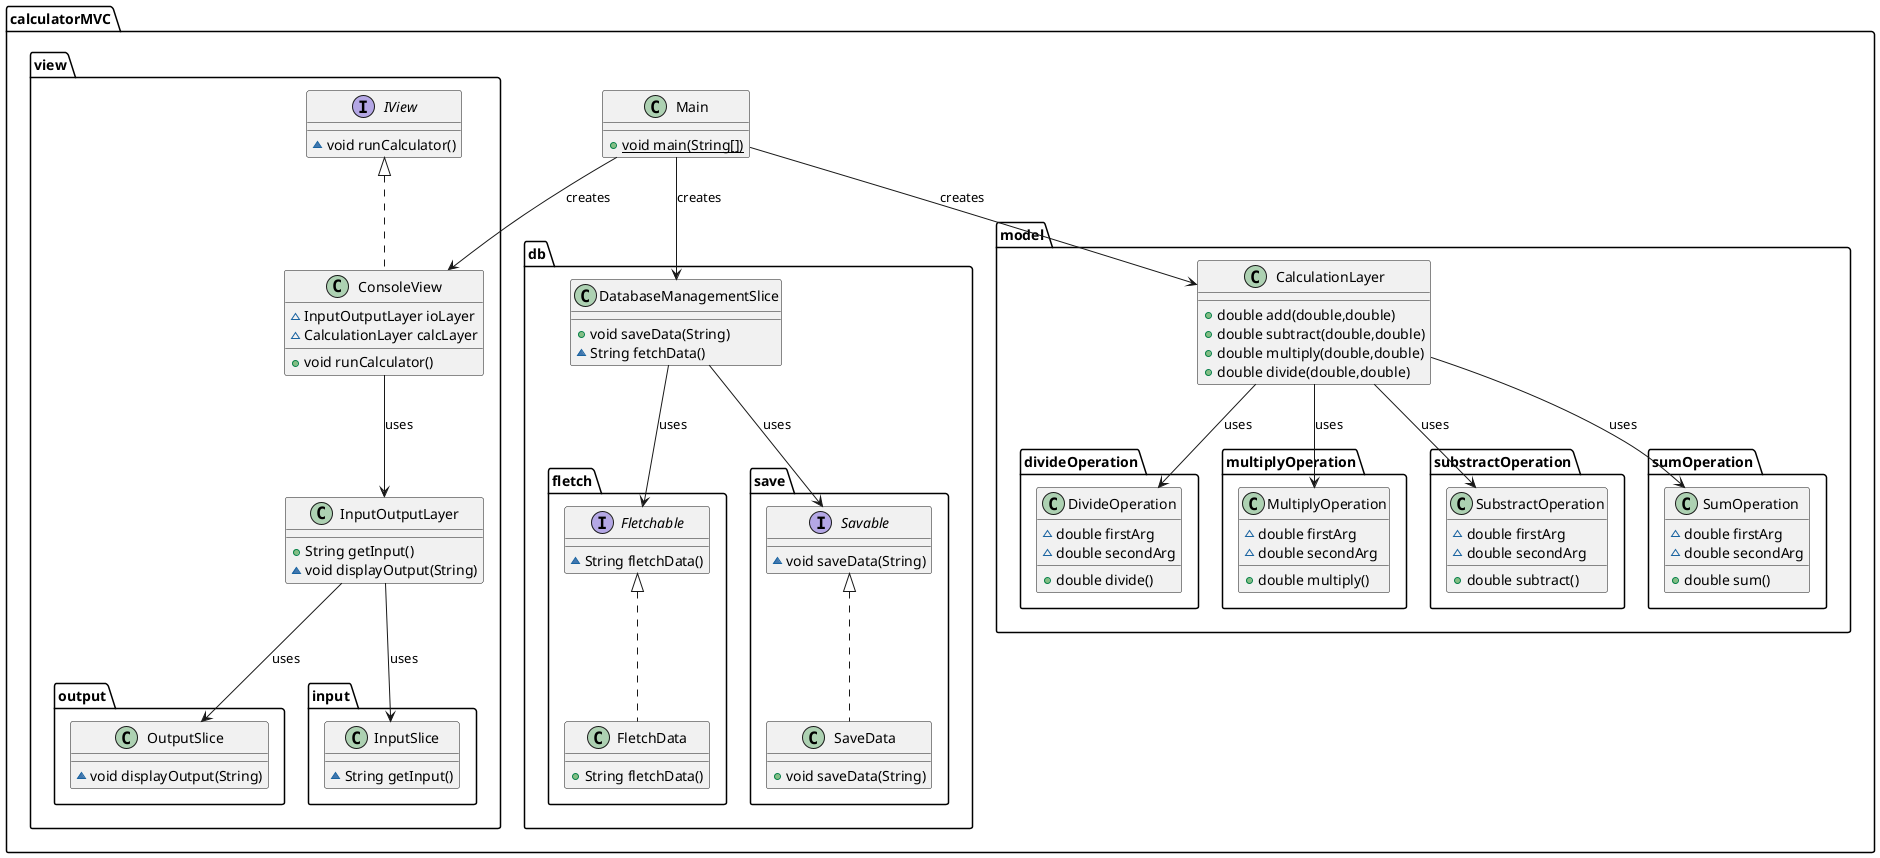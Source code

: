 @startuml
'Вертикальный срез
'класс для извлечения данных из базы данных
class calculatorMVC.db.fletch.FletchData {
+ String fletchData()
}

'Горизонтальный уровень
'класс для ввода и вывода данных
class calculatorMVC.view.InputOutputLayer {
+ String getInput()
~ void displayOutput(String)
}
'Вертикальный срез
'интерфейс для извлечения данных из базы данных
interface calculatorMVC.db.fletch.Fletchable {
~ String fletchData()
}
'Горизонтальный уровень
'класс для реализации консольного интерфейса
class calculatorMVC.view.ConsoleView {
~ InputOutputLayer ioLayer
~ CalculationLayer calcLayer
+ void runCalculator()
}
'Горизонтальный уровень
'класс для вычислений
class calculatorMVC.model.CalculationLayer {
+ double add(double,double)
+ double subtract(double,double)
+ double multiply(double,double)
+ double divide(double,double)
}
'Вертикальный срез
'Класс для вывода данных из консоли
class calculatorMVC.view.output.OutputSlice {
~ void displayOutput(String)
}
'Вертикальный срез
'класс для деления
class calculatorMVC.model.divideOperation.DivideOperation {
~ double firstArg
~ double secondArg
+ double divide()
}
'Вертикальный срез
'класс для сохранения данных в базу данных
class calculatorMVC.db.save.SaveData {
+ void saveData(String)
}
'Вертикальный срез
'класс для умножения
class calculatorMVC.model.multiplyOperation.MultiplyOperation {
~ double firstArg
~ double secondArg
+ double multiply()
}
'Основной класс программы
class calculatorMVC.Main {
+ {static} void main(String[])
}
'Вертикальный срез
'Класс для ввода данных из консоли
class calculatorMVC.view.input.InputSlice {
~ String getInput()
}
'Горизонтальный слой
'класс для взаимодействия с базой данных(сохранение и извлечение)
class calculatorMVC.db.DatabaseManagementSlice {
+ void saveData(String)
~ String fetchData()
}
'Вертикальный срез
'класс для вычитания
class calculatorMVC.model.substractOperation.SubstractOperation {
~ double firstArg
~ double secondArg
+ double subtract()
}
'Вертикальный срез
'интерфейс для сохранения данных в базу данных
interface calculatorMVC.db.save.Savable {
~ void saveData(String)
}
'Вертикальный срез
'интерфейс для взаимодействия с пользователем
interface calculatorMVC.view.IView {
~ void runCalculator()
}
'Вертикальный срез
'класс для сложения
class calculatorMVC.model.sumOperation.SumOperation {
~ double firstArg
~ double secondArg
+ double sum()
}

calculatorMVC.db.fletch.Fletchable <|.. calculatorMVC.db.fletch.FletchData
calculatorMVC.view.IView <|.. calculatorMVC.view.ConsoleView
calculatorMVC.db.save.Savable <|.. calculatorMVC.db.save.SaveData

Main --> DatabaseManagementSlice : creates
Main --> ConsoleView : creates
Main --> CalculationLayer : creates

ConsoleView --> InputOutputLayer : uses

InputOutputLayer --> InputSlice : uses
InputOutputLayer --> OutputSlice : uses

CalculationLayer --> DivideOperation : uses
CalculationLayer --> MultiplyOperation : uses
CalculationLayer --> SubstractOperation : uses
CalculationLayer --> SumOperation : uses

DatabaseManagementSlice --> Savable : uses
DatabaseManagementSlice --> Fletchable : uses


@enduml
